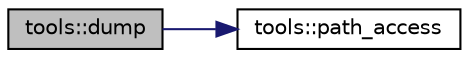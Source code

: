 digraph "tools::dump"
{
 // INTERACTIVE_SVG=YES
  edge [fontname="Helvetica",fontsize="10",labelfontname="Helvetica",labelfontsize="10"];
  node [fontname="Helvetica",fontsize="10",shape=record];
  rankdir="LR";
  Node43 [label="tools::dump",height=0.2,width=0.4,color="black", fillcolor="grey75", style="filled", fontcolor="black"];
  Node43 -> Node44 [color="midnightblue",fontsize="10",style="solid",fontname="Helvetica"];
  Node44 [label="tools::path_access",height=0.2,width=0.4,color="black", fillcolor="white", style="filled",URL="$classtools.html#a89d2cd8ffcaed8423439c16d1ee59ab0",tooltip="Renvoie le chemin d&#39;un fichier ou d&#39;un répertoire du répertoire racine de la distribution (adjacent a..."];
}
